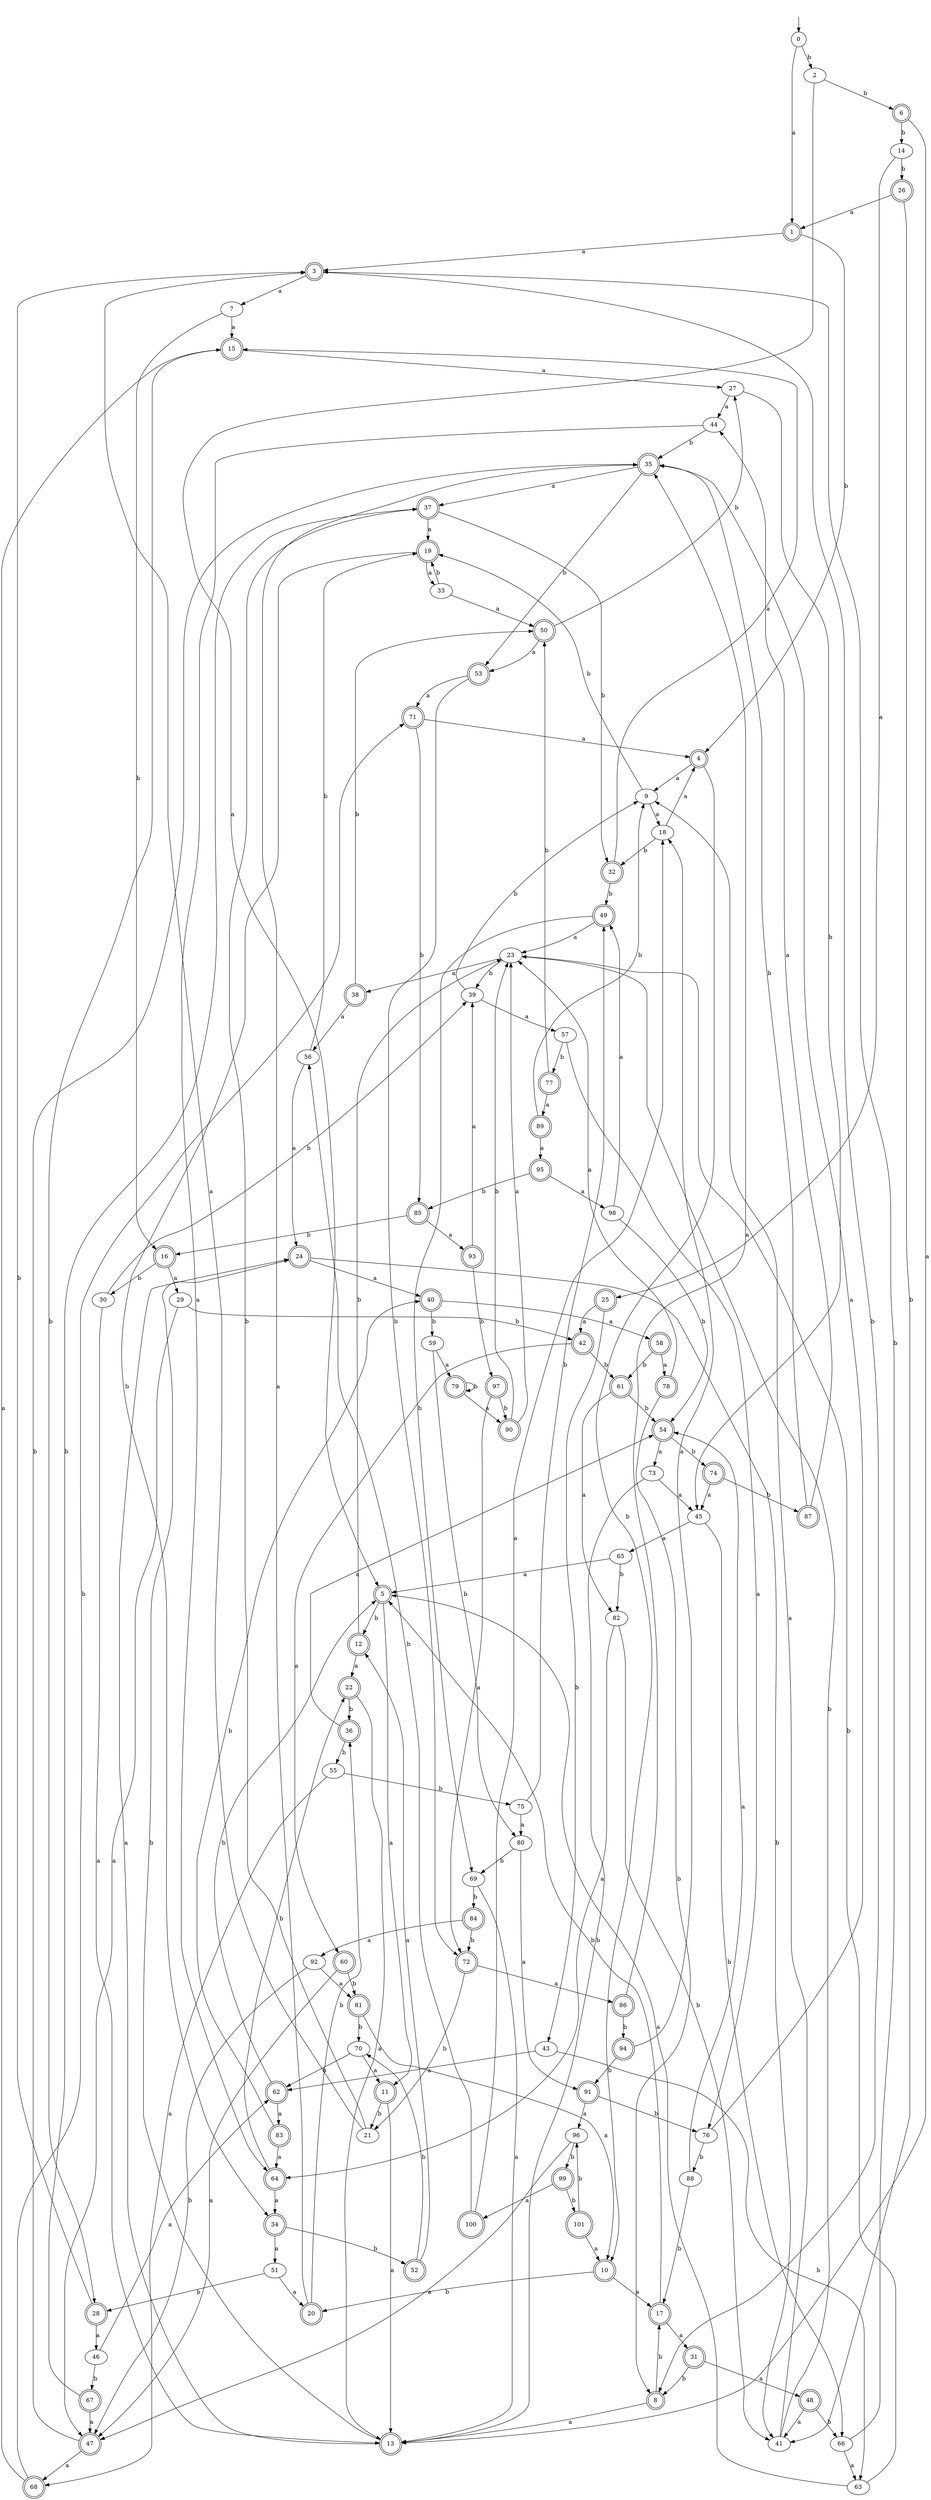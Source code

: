 digraph RandomDFA {
  __start0 [label="", shape=none];
  __start0 -> 0 [label=""];
  0 [shape=circle]
  0 -> 1 [label="a"]
  0 -> 2 [label="b"]
  1 [shape=doublecircle]
  1 -> 3 [label="a"]
  1 -> 4 [label="b"]
  2
  2 -> 5 [label="a"]
  2 -> 6 [label="b"]
  3 [shape=doublecircle]
  3 -> 7 [label="a"]
  3 -> 8 [label="b"]
  4 [shape=doublecircle]
  4 -> 9 [label="a"]
  4 -> 10 [label="b"]
  5 [shape=doublecircle]
  5 -> 11 [label="a"]
  5 -> 12 [label="b"]
  6 [shape=doublecircle]
  6 -> 13 [label="a"]
  6 -> 14 [label="b"]
  7
  7 -> 15 [label="a"]
  7 -> 16 [label="b"]
  8 [shape=doublecircle]
  8 -> 13 [label="a"]
  8 -> 17 [label="b"]
  9
  9 -> 18 [label="a"]
  9 -> 19 [label="b"]
  10 [shape=doublecircle]
  10 -> 17 [label="a"]
  10 -> 20 [label="b"]
  11 [shape=doublecircle]
  11 -> 13 [label="a"]
  11 -> 21 [label="b"]
  12 [shape=doublecircle]
  12 -> 22 [label="a"]
  12 -> 23 [label="b"]
  13 [shape=doublecircle]
  13 -> 24 [label="a"]
  13 -> 24 [label="b"]
  14
  14 -> 25 [label="a"]
  14 -> 26 [label="b"]
  15 [shape=doublecircle]
  15 -> 27 [label="a"]
  15 -> 28 [label="b"]
  16 [shape=doublecircle]
  16 -> 29 [label="a"]
  16 -> 30 [label="b"]
  17 [shape=doublecircle]
  17 -> 31 [label="a"]
  17 -> 5 [label="b"]
  18
  18 -> 4 [label="a"]
  18 -> 32 [label="b"]
  19 [shape=doublecircle]
  19 -> 33 [label="a"]
  19 -> 34 [label="b"]
  20 [shape=doublecircle]
  20 -> 35 [label="a"]
  20 -> 36 [label="b"]
  21
  21 -> 3 [label="a"]
  21 -> 37 [label="b"]
  22 [shape=doublecircle]
  22 -> 13 [label="a"]
  22 -> 36 [label="b"]
  23
  23 -> 38 [label="a"]
  23 -> 39 [label="b"]
  24 [shape=doublecircle]
  24 -> 40 [label="a"]
  24 -> 41 [label="b"]
  25 [shape=doublecircle]
  25 -> 42 [label="a"]
  25 -> 43 [label="b"]
  26 [shape=doublecircle]
  26 -> 1 [label="a"]
  26 -> 41 [label="b"]
  27
  27 -> 44 [label="a"]
  27 -> 45 [label="b"]
  28 [shape=doublecircle]
  28 -> 46 [label="a"]
  28 -> 3 [label="b"]
  29
  29 -> 47 [label="a"]
  29 -> 42 [label="b"]
  30
  30 -> 13 [label="a"]
  30 -> 39 [label="b"]
  31 [shape=doublecircle]
  31 -> 48 [label="a"]
  31 -> 8 [label="b"]
  32 [shape=doublecircle]
  32 -> 15 [label="a"]
  32 -> 49 [label="b"]
  33
  33 -> 50 [label="a"]
  33 -> 19 [label="b"]
  34 [shape=doublecircle]
  34 -> 51 [label="a"]
  34 -> 52 [label="b"]
  35 [shape=doublecircle]
  35 -> 37 [label="a"]
  35 -> 53 [label="b"]
  36 [shape=doublecircle]
  36 -> 54 [label="a"]
  36 -> 55 [label="b"]
  37 [shape=doublecircle]
  37 -> 19 [label="a"]
  37 -> 32 [label="b"]
  38 [shape=doublecircle]
  38 -> 56 [label="a"]
  38 -> 50 [label="b"]
  39
  39 -> 57 [label="a"]
  39 -> 9 [label="b"]
  40 [shape=doublecircle]
  40 -> 58 [label="a"]
  40 -> 59 [label="b"]
  41
  41 -> 9 [label="a"]
  41 -> 23 [label="b"]
  42 [shape=doublecircle]
  42 -> 60 [label="a"]
  42 -> 61 [label="b"]
  43
  43 -> 62 [label="a"]
  43 -> 63 [label="b"]
  44
  44 -> 64 [label="a"]
  44 -> 35 [label="b"]
  45
  45 -> 65 [label="a"]
  45 -> 66 [label="b"]
  46
  46 -> 62 [label="a"]
  46 -> 67 [label="b"]
  47 [shape=doublecircle]
  47 -> 68 [label="a"]
  47 -> 35 [label="b"]
  48 [shape=doublecircle]
  48 -> 41 [label="a"]
  48 -> 66 [label="b"]
  49 [shape=doublecircle]
  49 -> 23 [label="a"]
  49 -> 69 [label="b"]
  50 [shape=doublecircle]
  50 -> 53 [label="a"]
  50 -> 27 [label="b"]
  51
  51 -> 20 [label="a"]
  51 -> 28 [label="b"]
  52 [shape=doublecircle]
  52 -> 12 [label="a"]
  52 -> 70 [label="b"]
  53 [shape=doublecircle]
  53 -> 71 [label="a"]
  53 -> 72 [label="b"]
  54 [shape=doublecircle]
  54 -> 73 [label="a"]
  54 -> 74 [label="b"]
  55
  55 -> 68 [label="a"]
  55 -> 75 [label="b"]
  56
  56 -> 24 [label="a"]
  56 -> 19 [label="b"]
  57
  57 -> 76 [label="a"]
  57 -> 77 [label="b"]
  58 [shape=doublecircle]
  58 -> 78 [label="a"]
  58 -> 61 [label="b"]
  59
  59 -> 79 [label="a"]
  59 -> 80 [label="b"]
  60 [shape=doublecircle]
  60 -> 47 [label="a"]
  60 -> 81 [label="b"]
  61 [shape=doublecircle]
  61 -> 82 [label="a"]
  61 -> 54 [label="b"]
  62 [shape=doublecircle]
  62 -> 83 [label="a"]
  62 -> 5 [label="b"]
  63
  63 -> 5 [label="a"]
  63 -> 23 [label="b"]
  64 [shape=doublecircle]
  64 -> 34 [label="a"]
  64 -> 22 [label="b"]
  65
  65 -> 5 [label="a"]
  65 -> 82 [label="b"]
  66
  66 -> 63 [label="a"]
  66 -> 3 [label="b"]
  67 [shape=doublecircle]
  67 -> 47 [label="a"]
  67 -> 37 [label="b"]
  68 [shape=doublecircle]
  68 -> 15 [label="a"]
  68 -> 71 [label="b"]
  69
  69 -> 13 [label="a"]
  69 -> 84 [label="b"]
  70
  70 -> 11 [label="a"]
  70 -> 62 [label="b"]
  71 [shape=doublecircle]
  71 -> 4 [label="a"]
  71 -> 85 [label="b"]
  72 [shape=doublecircle]
  72 -> 86 [label="a"]
  72 -> 21 [label="b"]
  73
  73 -> 45 [label="a"]
  73 -> 13 [label="b"]
  74 [shape=doublecircle]
  74 -> 45 [label="a"]
  74 -> 87 [label="b"]
  75
  75 -> 80 [label="a"]
  75 -> 49 [label="b"]
  76
  76 -> 35 [label="a"]
  76 -> 88 [label="b"]
  77 [shape=doublecircle]
  77 -> 89 [label="a"]
  77 -> 50 [label="b"]
  78 [shape=doublecircle]
  78 -> 23 [label="a"]
  78 -> 8 [label="b"]
  79 [shape=doublecircle]
  79 -> 90 [label="a"]
  79 -> 79 [label="b"]
  80
  80 -> 91 [label="a"]
  80 -> 69 [label="b"]
  81 [shape=doublecircle]
  81 -> 10 [label="a"]
  81 -> 70 [label="b"]
  82
  82 -> 64 [label="a"]
  82 -> 41 [label="b"]
  83 [shape=doublecircle]
  83 -> 64 [label="a"]
  83 -> 40 [label="b"]
  84 [shape=doublecircle]
  84 -> 92 [label="a"]
  84 -> 72 [label="b"]
  85 [shape=doublecircle]
  85 -> 93 [label="a"]
  85 -> 16 [label="b"]
  86 [shape=doublecircle]
  86 -> 35 [label="a"]
  86 -> 94 [label="b"]
  87 [shape=doublecircle]
  87 -> 44 [label="a"]
  87 -> 35 [label="b"]
  88
  88 -> 54 [label="a"]
  88 -> 17 [label="b"]
  89 [shape=doublecircle]
  89 -> 95 [label="a"]
  89 -> 9 [label="b"]
  90 [shape=doublecircle]
  90 -> 23 [label="a"]
  90 -> 23 [label="b"]
  91 [shape=doublecircle]
  91 -> 96 [label="a"]
  91 -> 76 [label="b"]
  92
  92 -> 81 [label="a"]
  92 -> 47 [label="b"]
  93 [shape=doublecircle]
  93 -> 39 [label="a"]
  93 -> 97 [label="b"]
  94 [shape=doublecircle]
  94 -> 18 [label="a"]
  94 -> 91 [label="b"]
  95 [shape=doublecircle]
  95 -> 98 [label="a"]
  95 -> 85 [label="b"]
  96
  96 -> 47 [label="a"]
  96 -> 99 [label="b"]
  97 [shape=doublecircle]
  97 -> 72 [label="a"]
  97 -> 90 [label="b"]
  98
  98 -> 49 [label="a"]
  98 -> 54 [label="b"]
  99 [shape=doublecircle]
  99 -> 100 [label="a"]
  99 -> 101 [label="b"]
  100 [shape=doublecircle]
  100 -> 18 [label="a"]
  100 -> 56 [label="b"]
  101 [shape=doublecircle]
  101 -> 10 [label="a"]
  101 -> 96 [label="b"]
}
